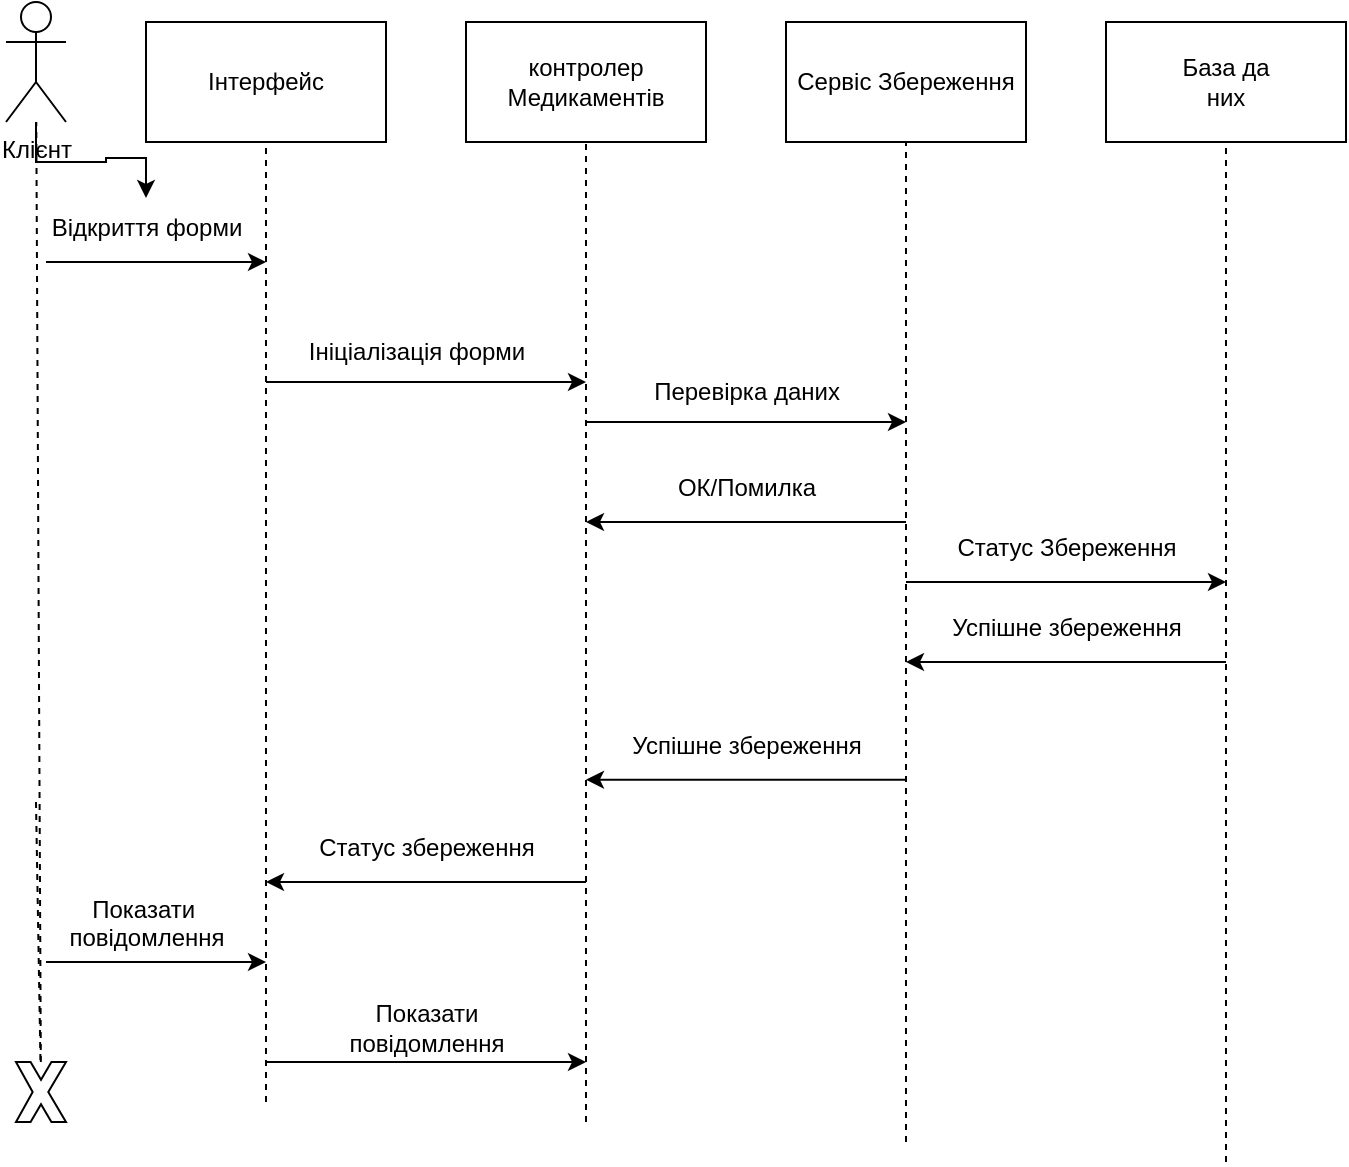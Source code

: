 <mxfile version="26.2.14">
  <diagram id="r4HyJ4-t81hUpoVQa_Br" name="UseCase_1.1">
    <mxGraphModel dx="1042" dy="596" grid="1" gridSize="10" guides="1" tooltips="1" connect="1" arrows="1" fold="1" page="1" pageScale="1" pageWidth="827" pageHeight="1169" math="0" shadow="0">
      <root>
        <mxCell id="0" />
        <mxCell id="1" parent="0" />
        <mxCell id="aqwJ3Mf6CwZyg_Obl3qP-1" value="" style="edgeStyle=orthogonalEdgeStyle;rounded=0;orthogonalLoop=1;jettySize=auto;html=1;" parent="1" source="GY5UwUsd8L5Beg78aNrU-24" target="WQfm2LClINnxlUeWBUAI-9" edge="1">
          <mxGeometry relative="1" as="geometry" />
        </mxCell>
        <mxCell id="GY5UwUsd8L5Beg78aNrU-24" value="Клієнт" style="shape=umlActor;verticalLabelPosition=bottom;verticalAlign=top;html=1;outlineConnect=0;" parent="1" vertex="1">
          <mxGeometry x="80" y="70" width="30" height="60" as="geometry" />
        </mxCell>
        <mxCell id="GY5UwUsd8L5Beg78aNrU-25" value="" style="endArrow=none;dashed=1;html=1;rounded=0;" parent="1" source="WQfm2LClINnxlUeWBUAI-6" target="GY5UwUsd8L5Beg78aNrU-24" edge="1">
          <mxGeometry width="50" height="50" relative="1" as="geometry">
            <mxPoint x="95" y="470" as="sourcePoint" />
            <mxPoint x="380" y="180" as="targetPoint" />
          </mxGeometry>
        </mxCell>
        <mxCell id="GY5UwUsd8L5Beg78aNrU-26" value="Інтерфейс" style="rounded=0;whiteSpace=wrap;html=1;" parent="1" vertex="1">
          <mxGeometry x="150" y="80" width="120" height="60" as="geometry" />
        </mxCell>
        <mxCell id="GY5UwUsd8L5Beg78aNrU-27" value="контролер Медикаментів" style="rounded=0;whiteSpace=wrap;html=1;" parent="1" vertex="1">
          <mxGeometry x="310" y="80" width="120" height="60" as="geometry" />
        </mxCell>
        <mxCell id="em-nffNMAM6c62n4wxY_-1" value="Сервіс Збереження" style="rounded=0;whiteSpace=wrap;html=1;" parent="1" vertex="1">
          <mxGeometry x="470" y="80" width="120" height="60" as="geometry" />
        </mxCell>
        <mxCell id="em-nffNMAM6c62n4wxY_-2" value="База да&lt;div&gt;них&lt;/div&gt;" style="rounded=0;whiteSpace=wrap;html=1;" parent="1" vertex="1">
          <mxGeometry x="630" y="80" width="120" height="60" as="geometry" />
        </mxCell>
        <mxCell id="WQfm2LClINnxlUeWBUAI-1" value="" style="endArrow=none;dashed=1;html=1;rounded=0;entryX=0.5;entryY=1;entryDx=0;entryDy=0;" parent="1" target="GY5UwUsd8L5Beg78aNrU-26" edge="1">
          <mxGeometry width="50" height="50" relative="1" as="geometry">
            <mxPoint x="210" y="620" as="sourcePoint" />
            <mxPoint x="310" y="270" as="targetPoint" />
          </mxGeometry>
        </mxCell>
        <mxCell id="WQfm2LClINnxlUeWBUAI-2" value="" style="endArrow=none;dashed=1;html=1;rounded=0;entryX=0.5;entryY=1;entryDx=0;entryDy=0;" parent="1" target="GY5UwUsd8L5Beg78aNrU-27" edge="1">
          <mxGeometry width="50" height="50" relative="1" as="geometry">
            <mxPoint x="370" y="630" as="sourcePoint" />
            <mxPoint x="410" y="140" as="targetPoint" />
          </mxGeometry>
        </mxCell>
        <mxCell id="WQfm2LClINnxlUeWBUAI-3" value="" style="endArrow=none;dashed=1;html=1;rounded=0;entryX=0.5;entryY=1;entryDx=0;entryDy=0;" parent="1" target="em-nffNMAM6c62n4wxY_-1" edge="1">
          <mxGeometry width="50" height="50" relative="1" as="geometry">
            <mxPoint x="530" y="640" as="sourcePoint" />
            <mxPoint x="560" y="190" as="targetPoint" />
          </mxGeometry>
        </mxCell>
        <mxCell id="WQfm2LClINnxlUeWBUAI-4" value="" style="endArrow=none;dashed=1;html=1;rounded=0;entryX=0.5;entryY=1;entryDx=0;entryDy=0;" parent="1" target="em-nffNMAM6c62n4wxY_-2" edge="1">
          <mxGeometry width="50" height="50" relative="1" as="geometry">
            <mxPoint x="690" y="650" as="sourcePoint" />
            <mxPoint x="720" y="220" as="targetPoint" />
          </mxGeometry>
        </mxCell>
        <mxCell id="WQfm2LClINnxlUeWBUAI-7" value="" style="endArrow=none;dashed=1;html=1;rounded=0;" parent="1" target="WQfm2LClINnxlUeWBUAI-6" edge="1">
          <mxGeometry width="50" height="50" relative="1" as="geometry">
            <mxPoint x="95" y="470" as="sourcePoint" />
            <mxPoint x="95" y="130" as="targetPoint" />
          </mxGeometry>
        </mxCell>
        <mxCell id="WQfm2LClINnxlUeWBUAI-6" value="" style="verticalLabelPosition=bottom;verticalAlign=top;html=1;shape=mxgraph.basic.x" parent="1" vertex="1">
          <mxGeometry x="85" y="600" width="25" height="30" as="geometry" />
        </mxCell>
        <mxCell id="WQfm2LClINnxlUeWBUAI-8" value="" style="endArrow=classic;html=1;rounded=0;" parent="1" edge="1">
          <mxGeometry width="50" height="50" relative="1" as="geometry">
            <mxPoint x="100" y="200" as="sourcePoint" />
            <mxPoint x="210" y="200" as="targetPoint" />
          </mxGeometry>
        </mxCell>
        <mxCell id="WQfm2LClINnxlUeWBUAI-9" value="Відкриття форми" style="text;html=1;align=center;verticalAlign=middle;resizable=0;points=[];autosize=1;strokeColor=none;fillColor=none;" parent="1" vertex="1">
          <mxGeometry x="90" y="168" width="120" height="30" as="geometry" />
        </mxCell>
        <mxCell id="WQfm2LClINnxlUeWBUAI-10" value="" style="endArrow=classic;html=1;rounded=0;" parent="1" edge="1">
          <mxGeometry width="50" height="50" relative="1" as="geometry">
            <mxPoint x="210" y="260" as="sourcePoint" />
            <mxPoint x="370" y="260" as="targetPoint" />
          </mxGeometry>
        </mxCell>
        <mxCell id="WQfm2LClINnxlUeWBUAI-11" value="Ініціалізація форми" style="text;html=1;align=center;verticalAlign=middle;resizable=0;points=[];autosize=1;strokeColor=none;fillColor=none;" parent="1" vertex="1">
          <mxGeometry x="220" y="230" width="130" height="30" as="geometry" />
        </mxCell>
        <mxCell id="WQfm2LClINnxlUeWBUAI-12" value="" style="endArrow=classic;html=1;rounded=0;" parent="1" edge="1">
          <mxGeometry width="50" height="50" relative="1" as="geometry">
            <mxPoint x="370" y="280" as="sourcePoint" />
            <mxPoint x="530" y="280" as="targetPoint" />
          </mxGeometry>
        </mxCell>
        <mxCell id="WQfm2LClINnxlUeWBUAI-13" value="Перевірка даних" style="text;html=1;align=center;verticalAlign=middle;resizable=0;points=[];autosize=1;strokeColor=none;fillColor=none;" parent="1" vertex="1">
          <mxGeometry x="390" y="250" width="120" height="30" as="geometry" />
        </mxCell>
        <mxCell id="WQfm2LClINnxlUeWBUAI-14" value="" style="endArrow=classic;html=1;rounded=0;" parent="1" edge="1">
          <mxGeometry width="50" height="50" relative="1" as="geometry">
            <mxPoint x="530" y="330" as="sourcePoint" />
            <mxPoint x="370" y="330" as="targetPoint" />
          </mxGeometry>
        </mxCell>
        <mxCell id="WQfm2LClINnxlUeWBUAI-15" value="ОК/Помилка" style="text;html=1;align=center;verticalAlign=middle;resizable=0;points=[];autosize=1;strokeColor=none;fillColor=none;" parent="1" vertex="1">
          <mxGeometry x="405" y="298" width="90" height="30" as="geometry" />
        </mxCell>
        <mxCell id="WQfm2LClINnxlUeWBUAI-16" value="" style="endArrow=classic;html=1;rounded=0;" parent="1" edge="1">
          <mxGeometry width="50" height="50" relative="1" as="geometry">
            <mxPoint x="530" y="360" as="sourcePoint" />
            <mxPoint x="690" y="360" as="targetPoint" />
          </mxGeometry>
        </mxCell>
        <mxCell id="WQfm2LClINnxlUeWBUAI-17" value="Статус Збереження" style="text;html=1;align=center;verticalAlign=middle;resizable=0;points=[];autosize=1;strokeColor=none;fillColor=none;" parent="1" vertex="1">
          <mxGeometry x="545" y="328" width="130" height="30" as="geometry" />
        </mxCell>
        <mxCell id="WQfm2LClINnxlUeWBUAI-18" value="" style="endArrow=classic;html=1;rounded=0;" parent="1" edge="1">
          <mxGeometry width="50" height="50" relative="1" as="geometry">
            <mxPoint x="690" y="400" as="sourcePoint" />
            <mxPoint x="530" y="400" as="targetPoint" />
          </mxGeometry>
        </mxCell>
        <mxCell id="WQfm2LClINnxlUeWBUAI-19" value="Успішне збереження" style="text;html=1;align=center;verticalAlign=middle;resizable=0;points=[];autosize=1;strokeColor=none;fillColor=none;" parent="1" vertex="1">
          <mxGeometry x="540" y="368" width="140" height="30" as="geometry" />
        </mxCell>
        <mxCell id="r3CxekXgOOqYVVRqVspD-1" value="" style="endArrow=classic;html=1;rounded=0;" parent="1" edge="1">
          <mxGeometry width="50" height="50" relative="1" as="geometry">
            <mxPoint x="530" y="458.82" as="sourcePoint" />
            <mxPoint x="370" y="458.82" as="targetPoint" />
          </mxGeometry>
        </mxCell>
        <mxCell id="r3CxekXgOOqYVVRqVspD-2" value="Успішне збереження" style="text;html=1;align=center;verticalAlign=middle;resizable=0;points=[];autosize=1;strokeColor=none;fillColor=none;" parent="1" vertex="1">
          <mxGeometry x="380" y="426.82" width="140" height="30" as="geometry" />
        </mxCell>
        <mxCell id="r3CxekXgOOqYVVRqVspD-3" value="" style="endArrow=classic;html=1;rounded=0;" parent="1" edge="1">
          <mxGeometry width="50" height="50" relative="1" as="geometry">
            <mxPoint x="370" y="510" as="sourcePoint" />
            <mxPoint x="210" y="510" as="targetPoint" />
          </mxGeometry>
        </mxCell>
        <mxCell id="r3CxekXgOOqYVVRqVspD-4" value="Статус збереження" style="text;html=1;align=center;verticalAlign=middle;resizable=0;points=[];autosize=1;strokeColor=none;fillColor=none;" parent="1" vertex="1">
          <mxGeometry x="225" y="478" width="130" height="30" as="geometry" />
        </mxCell>
        <mxCell id="r3CxekXgOOqYVVRqVspD-5" value="" style="endArrow=classic;html=1;rounded=0;" parent="1" edge="1">
          <mxGeometry width="50" height="50" relative="1" as="geometry">
            <mxPoint x="100" y="550" as="sourcePoint" />
            <mxPoint x="210" y="550" as="targetPoint" />
          </mxGeometry>
        </mxCell>
        <mxCell id="r3CxekXgOOqYVVRqVspD-6" value="Показати&amp;nbsp;&lt;div&gt;повідомлення&lt;div&gt;&lt;br&gt;&lt;/div&gt;&lt;/div&gt;" style="text;html=1;align=center;verticalAlign=middle;resizable=0;points=[];autosize=1;strokeColor=none;fillColor=none;" parent="1" vertex="1">
          <mxGeometry x="100" y="508" width="100" height="60" as="geometry" />
        </mxCell>
        <mxCell id="r3CxekXgOOqYVVRqVspD-7" value="" style="endArrow=classic;html=1;rounded=0;" parent="1" edge="1">
          <mxGeometry width="50" height="50" relative="1" as="geometry">
            <mxPoint x="210" y="600" as="sourcePoint" />
            <mxPoint x="370" y="600" as="targetPoint" />
          </mxGeometry>
        </mxCell>
        <mxCell id="r3CxekXgOOqYVVRqVspD-8" value="Показати&lt;div&gt;повідомлення&lt;/div&gt;" style="text;html=1;align=center;verticalAlign=middle;resizable=0;points=[];autosize=1;strokeColor=none;fillColor=none;" parent="1" vertex="1">
          <mxGeometry x="240" y="563" width="100" height="40" as="geometry" />
        </mxCell>
      </root>
    </mxGraphModel>
  </diagram>
</mxfile>
